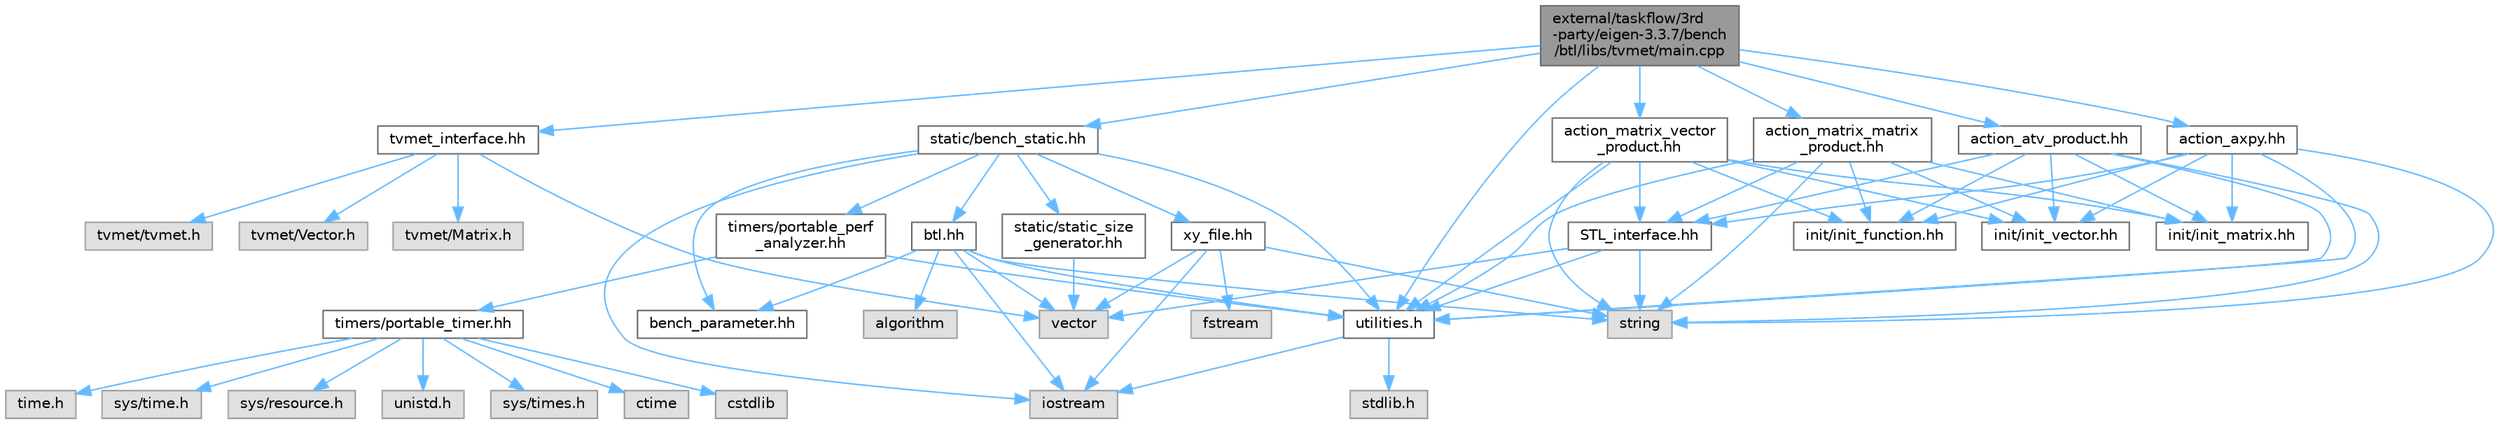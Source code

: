digraph "external/taskflow/3rd-party/eigen-3.3.7/bench/btl/libs/tvmet/main.cpp"
{
 // LATEX_PDF_SIZE
  bgcolor="transparent";
  edge [fontname=Helvetica,fontsize=10,labelfontname=Helvetica,labelfontsize=10];
  node [fontname=Helvetica,fontsize=10,shape=box,height=0.2,width=0.4];
  Node1 [id="Node000001",label="external/taskflow/3rd\l-party/eigen-3.3.7/bench\l/btl/libs/tvmet/main.cpp",height=0.2,width=0.4,color="gray40", fillcolor="grey60", style="filled", fontcolor="black",tooltip=" "];
  Node1 -> Node2 [id="edge68_Node000001_Node000002",color="steelblue1",style="solid",tooltip=" "];
  Node2 [id="Node000002",label="utilities.h",height=0.2,width=0.4,color="grey40", fillcolor="white", style="filled",URL="$utilities_8h.html",tooltip=" "];
  Node2 -> Node3 [id="edge69_Node000002_Node000003",color="steelblue1",style="solid",tooltip=" "];
  Node3 [id="Node000003",label="stdlib.h",height=0.2,width=0.4,color="grey60", fillcolor="#E0E0E0", style="filled",tooltip=" "];
  Node2 -> Node4 [id="edge70_Node000002_Node000004",color="steelblue1",style="solid",tooltip=" "];
  Node4 [id="Node000004",label="iostream",height=0.2,width=0.4,color="grey60", fillcolor="#E0E0E0", style="filled",tooltip=" "];
  Node1 -> Node5 [id="edge71_Node000001_Node000005",color="steelblue1",style="solid",tooltip=" "];
  Node5 [id="Node000005",label="tvmet_interface.hh",height=0.2,width=0.4,color="grey40", fillcolor="white", style="filled",URL="$tvmet__interface_8hh.html",tooltip=" "];
  Node5 -> Node6 [id="edge72_Node000005_Node000006",color="steelblue1",style="solid",tooltip=" "];
  Node6 [id="Node000006",label="tvmet/tvmet.h",height=0.2,width=0.4,color="grey60", fillcolor="#E0E0E0", style="filled",tooltip=" "];
  Node5 -> Node7 [id="edge73_Node000005_Node000007",color="steelblue1",style="solid",tooltip=" "];
  Node7 [id="Node000007",label="tvmet/Vector.h",height=0.2,width=0.4,color="grey60", fillcolor="#E0E0E0", style="filled",tooltip=" "];
  Node5 -> Node8 [id="edge74_Node000005_Node000008",color="steelblue1",style="solid",tooltip=" "];
  Node8 [id="Node000008",label="tvmet/Matrix.h",height=0.2,width=0.4,color="grey60", fillcolor="#E0E0E0", style="filled",tooltip=" "];
  Node5 -> Node9 [id="edge75_Node000005_Node000009",color="steelblue1",style="solid",tooltip=" "];
  Node9 [id="Node000009",label="vector",height=0.2,width=0.4,color="grey60", fillcolor="#E0E0E0", style="filled",tooltip=" "];
  Node1 -> Node10 [id="edge76_Node000001_Node000010",color="steelblue1",style="solid",tooltip=" "];
  Node10 [id="Node000010",label="static/bench_static.hh",height=0.2,width=0.4,color="grey40", fillcolor="white", style="filled",URL="$bench__static_8hh.html",tooltip=" "];
  Node10 -> Node11 [id="edge77_Node000010_Node000011",color="steelblue1",style="solid",tooltip=" "];
  Node11 [id="Node000011",label="btl.hh",height=0.2,width=0.4,color="grey40", fillcolor="white", style="filled",URL="$btl_8hh.html",tooltip=" "];
  Node11 -> Node12 [id="edge78_Node000011_Node000012",color="steelblue1",style="solid",tooltip=" "];
  Node12 [id="Node000012",label="bench_parameter.hh",height=0.2,width=0.4,color="grey40", fillcolor="white", style="filled",URL="$bench__parameter_8hh.html",tooltip=" "];
  Node11 -> Node4 [id="edge79_Node000011_Node000004",color="steelblue1",style="solid",tooltip=" "];
  Node11 -> Node13 [id="edge80_Node000011_Node000013",color="steelblue1",style="solid",tooltip=" "];
  Node13 [id="Node000013",label="algorithm",height=0.2,width=0.4,color="grey60", fillcolor="#E0E0E0", style="filled",tooltip=" "];
  Node11 -> Node9 [id="edge81_Node000011_Node000009",color="steelblue1",style="solid",tooltip=" "];
  Node11 -> Node14 [id="edge82_Node000011_Node000014",color="steelblue1",style="solid",tooltip=" "];
  Node14 [id="Node000014",label="string",height=0.2,width=0.4,color="grey60", fillcolor="#E0E0E0", style="filled",tooltip=" "];
  Node11 -> Node2 [id="edge83_Node000011_Node000002",color="steelblue1",style="solid",tooltip=" "];
  Node10 -> Node12 [id="edge84_Node000010_Node000012",color="steelblue1",style="solid",tooltip=" "];
  Node10 -> Node4 [id="edge85_Node000010_Node000004",color="steelblue1",style="solid",tooltip=" "];
  Node10 -> Node2 [id="edge86_Node000010_Node000002",color="steelblue1",style="solid",tooltip=" "];
  Node10 -> Node15 [id="edge87_Node000010_Node000015",color="steelblue1",style="solid",tooltip=" "];
  Node15 [id="Node000015",label="xy_file.hh",height=0.2,width=0.4,color="grey40", fillcolor="white", style="filled",URL="$xy__file_8hh.html",tooltip=" "];
  Node15 -> Node16 [id="edge88_Node000015_Node000016",color="steelblue1",style="solid",tooltip=" "];
  Node16 [id="Node000016",label="fstream",height=0.2,width=0.4,color="grey60", fillcolor="#E0E0E0", style="filled",tooltip=" "];
  Node15 -> Node4 [id="edge89_Node000015_Node000004",color="steelblue1",style="solid",tooltip=" "];
  Node15 -> Node14 [id="edge90_Node000015_Node000014",color="steelblue1",style="solid",tooltip=" "];
  Node15 -> Node9 [id="edge91_Node000015_Node000009",color="steelblue1",style="solid",tooltip=" "];
  Node10 -> Node17 [id="edge92_Node000010_Node000017",color="steelblue1",style="solid",tooltip=" "];
  Node17 [id="Node000017",label="static/static_size\l_generator.hh",height=0.2,width=0.4,color="grey40", fillcolor="white", style="filled",URL="$static__size__generator_8hh.html",tooltip=" "];
  Node17 -> Node9 [id="edge93_Node000017_Node000009",color="steelblue1",style="solid",tooltip=" "];
  Node10 -> Node18 [id="edge94_Node000010_Node000018",color="steelblue1",style="solid",tooltip=" "];
  Node18 [id="Node000018",label="timers/portable_perf\l_analyzer.hh",height=0.2,width=0.4,color="grey40", fillcolor="white", style="filled",URL="$portable__perf__analyzer_8hh.html",tooltip=" "];
  Node18 -> Node2 [id="edge95_Node000018_Node000002",color="steelblue1",style="solid",tooltip=" "];
  Node18 -> Node19 [id="edge96_Node000018_Node000019",color="steelblue1",style="solid",tooltip=" "];
  Node19 [id="Node000019",label="timers/portable_timer.hh",height=0.2,width=0.4,color="grey40", fillcolor="white", style="filled",URL="$portable__timer_8hh.html",tooltip=" "];
  Node19 -> Node20 [id="edge97_Node000019_Node000020",color="steelblue1",style="solid",tooltip=" "];
  Node20 [id="Node000020",label="ctime",height=0.2,width=0.4,color="grey60", fillcolor="#E0E0E0", style="filled",tooltip=" "];
  Node19 -> Node21 [id="edge98_Node000019_Node000021",color="steelblue1",style="solid",tooltip=" "];
  Node21 [id="Node000021",label="cstdlib",height=0.2,width=0.4,color="grey60", fillcolor="#E0E0E0", style="filled",tooltip=" "];
  Node19 -> Node22 [id="edge99_Node000019_Node000022",color="steelblue1",style="solid",tooltip=" "];
  Node22 [id="Node000022",label="time.h",height=0.2,width=0.4,color="grey60", fillcolor="#E0E0E0", style="filled",tooltip=" "];
  Node19 -> Node23 [id="edge100_Node000019_Node000023",color="steelblue1",style="solid",tooltip=" "];
  Node23 [id="Node000023",label="sys/time.h",height=0.2,width=0.4,color="grey60", fillcolor="#E0E0E0", style="filled",tooltip=" "];
  Node19 -> Node24 [id="edge101_Node000019_Node000024",color="steelblue1",style="solid",tooltip=" "];
  Node24 [id="Node000024",label="sys/resource.h",height=0.2,width=0.4,color="grey60", fillcolor="#E0E0E0", style="filled",tooltip=" "];
  Node19 -> Node25 [id="edge102_Node000019_Node000025",color="steelblue1",style="solid",tooltip=" "];
  Node25 [id="Node000025",label="unistd.h",height=0.2,width=0.4,color="grey60", fillcolor="#E0E0E0", style="filled",tooltip=" "];
  Node19 -> Node26 [id="edge103_Node000019_Node000026",color="steelblue1",style="solid",tooltip=" "];
  Node26 [id="Node000026",label="sys/times.h",height=0.2,width=0.4,color="grey60", fillcolor="#E0E0E0", style="filled",tooltip=" "];
  Node1 -> Node27 [id="edge104_Node000001_Node000027",color="steelblue1",style="solid",tooltip=" "];
  Node27 [id="Node000027",label="action_matrix_vector\l_product.hh",height=0.2,width=0.4,color="grey40", fillcolor="white", style="filled",URL="$action__matrix__vector__product_8hh.html",tooltip=" "];
  Node27 -> Node2 [id="edge105_Node000027_Node000002",color="steelblue1",style="solid",tooltip=" "];
  Node27 -> Node28 [id="edge106_Node000027_Node000028",color="steelblue1",style="solid",tooltip=" "];
  Node28 [id="Node000028",label="STL_interface.hh",height=0.2,width=0.4,color="grey40", fillcolor="white", style="filled",URL="$_s_t_l__interface_8hh.html",tooltip=" "];
  Node28 -> Node14 [id="edge107_Node000028_Node000014",color="steelblue1",style="solid",tooltip=" "];
  Node28 -> Node9 [id="edge108_Node000028_Node000009",color="steelblue1",style="solid",tooltip=" "];
  Node28 -> Node2 [id="edge109_Node000028_Node000002",color="steelblue1",style="solid",tooltip=" "];
  Node27 -> Node14 [id="edge110_Node000027_Node000014",color="steelblue1",style="solid",tooltip=" "];
  Node27 -> Node29 [id="edge111_Node000027_Node000029",color="steelblue1",style="solid",tooltip=" "];
  Node29 [id="Node000029",label="init/init_function.hh",height=0.2,width=0.4,color="grey40", fillcolor="white", style="filled",URL="$init__function_8hh.html",tooltip=" "];
  Node27 -> Node30 [id="edge112_Node000027_Node000030",color="steelblue1",style="solid",tooltip=" "];
  Node30 [id="Node000030",label="init/init_vector.hh",height=0.2,width=0.4,color="grey40", fillcolor="white", style="filled",URL="$init__vector_8hh.html",tooltip=" "];
  Node27 -> Node31 [id="edge113_Node000027_Node000031",color="steelblue1",style="solid",tooltip=" "];
  Node31 [id="Node000031",label="init/init_matrix.hh",height=0.2,width=0.4,color="grey40", fillcolor="white", style="filled",URL="$init__matrix_8hh.html",tooltip=" "];
  Node1 -> Node32 [id="edge114_Node000001_Node000032",color="steelblue1",style="solid",tooltip=" "];
  Node32 [id="Node000032",label="action_matrix_matrix\l_product.hh",height=0.2,width=0.4,color="grey40", fillcolor="white", style="filled",URL="$action__matrix__matrix__product_8hh.html",tooltip=" "];
  Node32 -> Node2 [id="edge115_Node000032_Node000002",color="steelblue1",style="solid",tooltip=" "];
  Node32 -> Node28 [id="edge116_Node000032_Node000028",color="steelblue1",style="solid",tooltip=" "];
  Node32 -> Node14 [id="edge117_Node000032_Node000014",color="steelblue1",style="solid",tooltip=" "];
  Node32 -> Node29 [id="edge118_Node000032_Node000029",color="steelblue1",style="solid",tooltip=" "];
  Node32 -> Node30 [id="edge119_Node000032_Node000030",color="steelblue1",style="solid",tooltip=" "];
  Node32 -> Node31 [id="edge120_Node000032_Node000031",color="steelblue1",style="solid",tooltip=" "];
  Node1 -> Node33 [id="edge121_Node000001_Node000033",color="steelblue1",style="solid",tooltip=" "];
  Node33 [id="Node000033",label="action_atv_product.hh",height=0.2,width=0.4,color="grey40", fillcolor="white", style="filled",URL="$action__atv__product_8hh.html",tooltip=" "];
  Node33 -> Node2 [id="edge122_Node000033_Node000002",color="steelblue1",style="solid",tooltip=" "];
  Node33 -> Node28 [id="edge123_Node000033_Node000028",color="steelblue1",style="solid",tooltip=" "];
  Node33 -> Node14 [id="edge124_Node000033_Node000014",color="steelblue1",style="solid",tooltip=" "];
  Node33 -> Node29 [id="edge125_Node000033_Node000029",color="steelblue1",style="solid",tooltip=" "];
  Node33 -> Node30 [id="edge126_Node000033_Node000030",color="steelblue1",style="solid",tooltip=" "];
  Node33 -> Node31 [id="edge127_Node000033_Node000031",color="steelblue1",style="solid",tooltip=" "];
  Node1 -> Node34 [id="edge128_Node000001_Node000034",color="steelblue1",style="solid",tooltip=" "];
  Node34 [id="Node000034",label="action_axpy.hh",height=0.2,width=0.4,color="grey40", fillcolor="white", style="filled",URL="$action__axpy_8hh.html",tooltip=" "];
  Node34 -> Node2 [id="edge129_Node000034_Node000002",color="steelblue1",style="solid",tooltip=" "];
  Node34 -> Node28 [id="edge130_Node000034_Node000028",color="steelblue1",style="solid",tooltip=" "];
  Node34 -> Node14 [id="edge131_Node000034_Node000014",color="steelblue1",style="solid",tooltip=" "];
  Node34 -> Node29 [id="edge132_Node000034_Node000029",color="steelblue1",style="solid",tooltip=" "];
  Node34 -> Node30 [id="edge133_Node000034_Node000030",color="steelblue1",style="solid",tooltip=" "];
  Node34 -> Node31 [id="edge134_Node000034_Node000031",color="steelblue1",style="solid",tooltip=" "];
}

